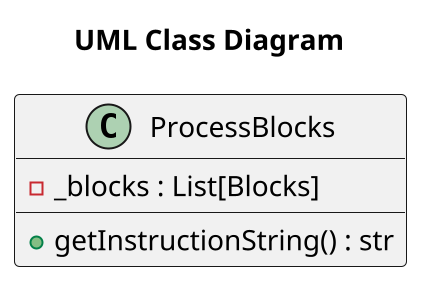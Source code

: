 @startuml
scale 2
title "UML Class Diagram"
class ProcessBlocks {
  -_blocks : List[Blocks]
  +getInstructionString() : str
}
@enduml